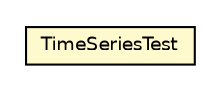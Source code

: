 #!/usr/local/bin/dot
#
# Class diagram 
# Generated by UMLGraph version R5_6-24-gf6e263 (http://www.umlgraph.org/)
#

digraph G {
	edge [fontname="Helvetica",fontsize=10,labelfontname="Helvetica",labelfontsize=10];
	node [fontname="Helvetica",fontsize=10,shape=plaintext];
	nodesep=0.25;
	ranksep=0.5;
	// com.rockhoppertech.music.series.time.TimeSeriesTest
	c2179 [label=<<table title="com.rockhoppertech.music.series.time.TimeSeriesTest" border="0" cellborder="1" cellspacing="0" cellpadding="2" port="p" bgcolor="lemonChiffon" href="./TimeSeriesTest.html">
		<tr><td><table border="0" cellspacing="0" cellpadding="1">
<tr><td align="center" balign="center"> TimeSeriesTest </td></tr>
		</table></td></tr>
		</table>>, URL="./TimeSeriesTest.html", fontname="Helvetica", fontcolor="black", fontsize=9.0];
}

